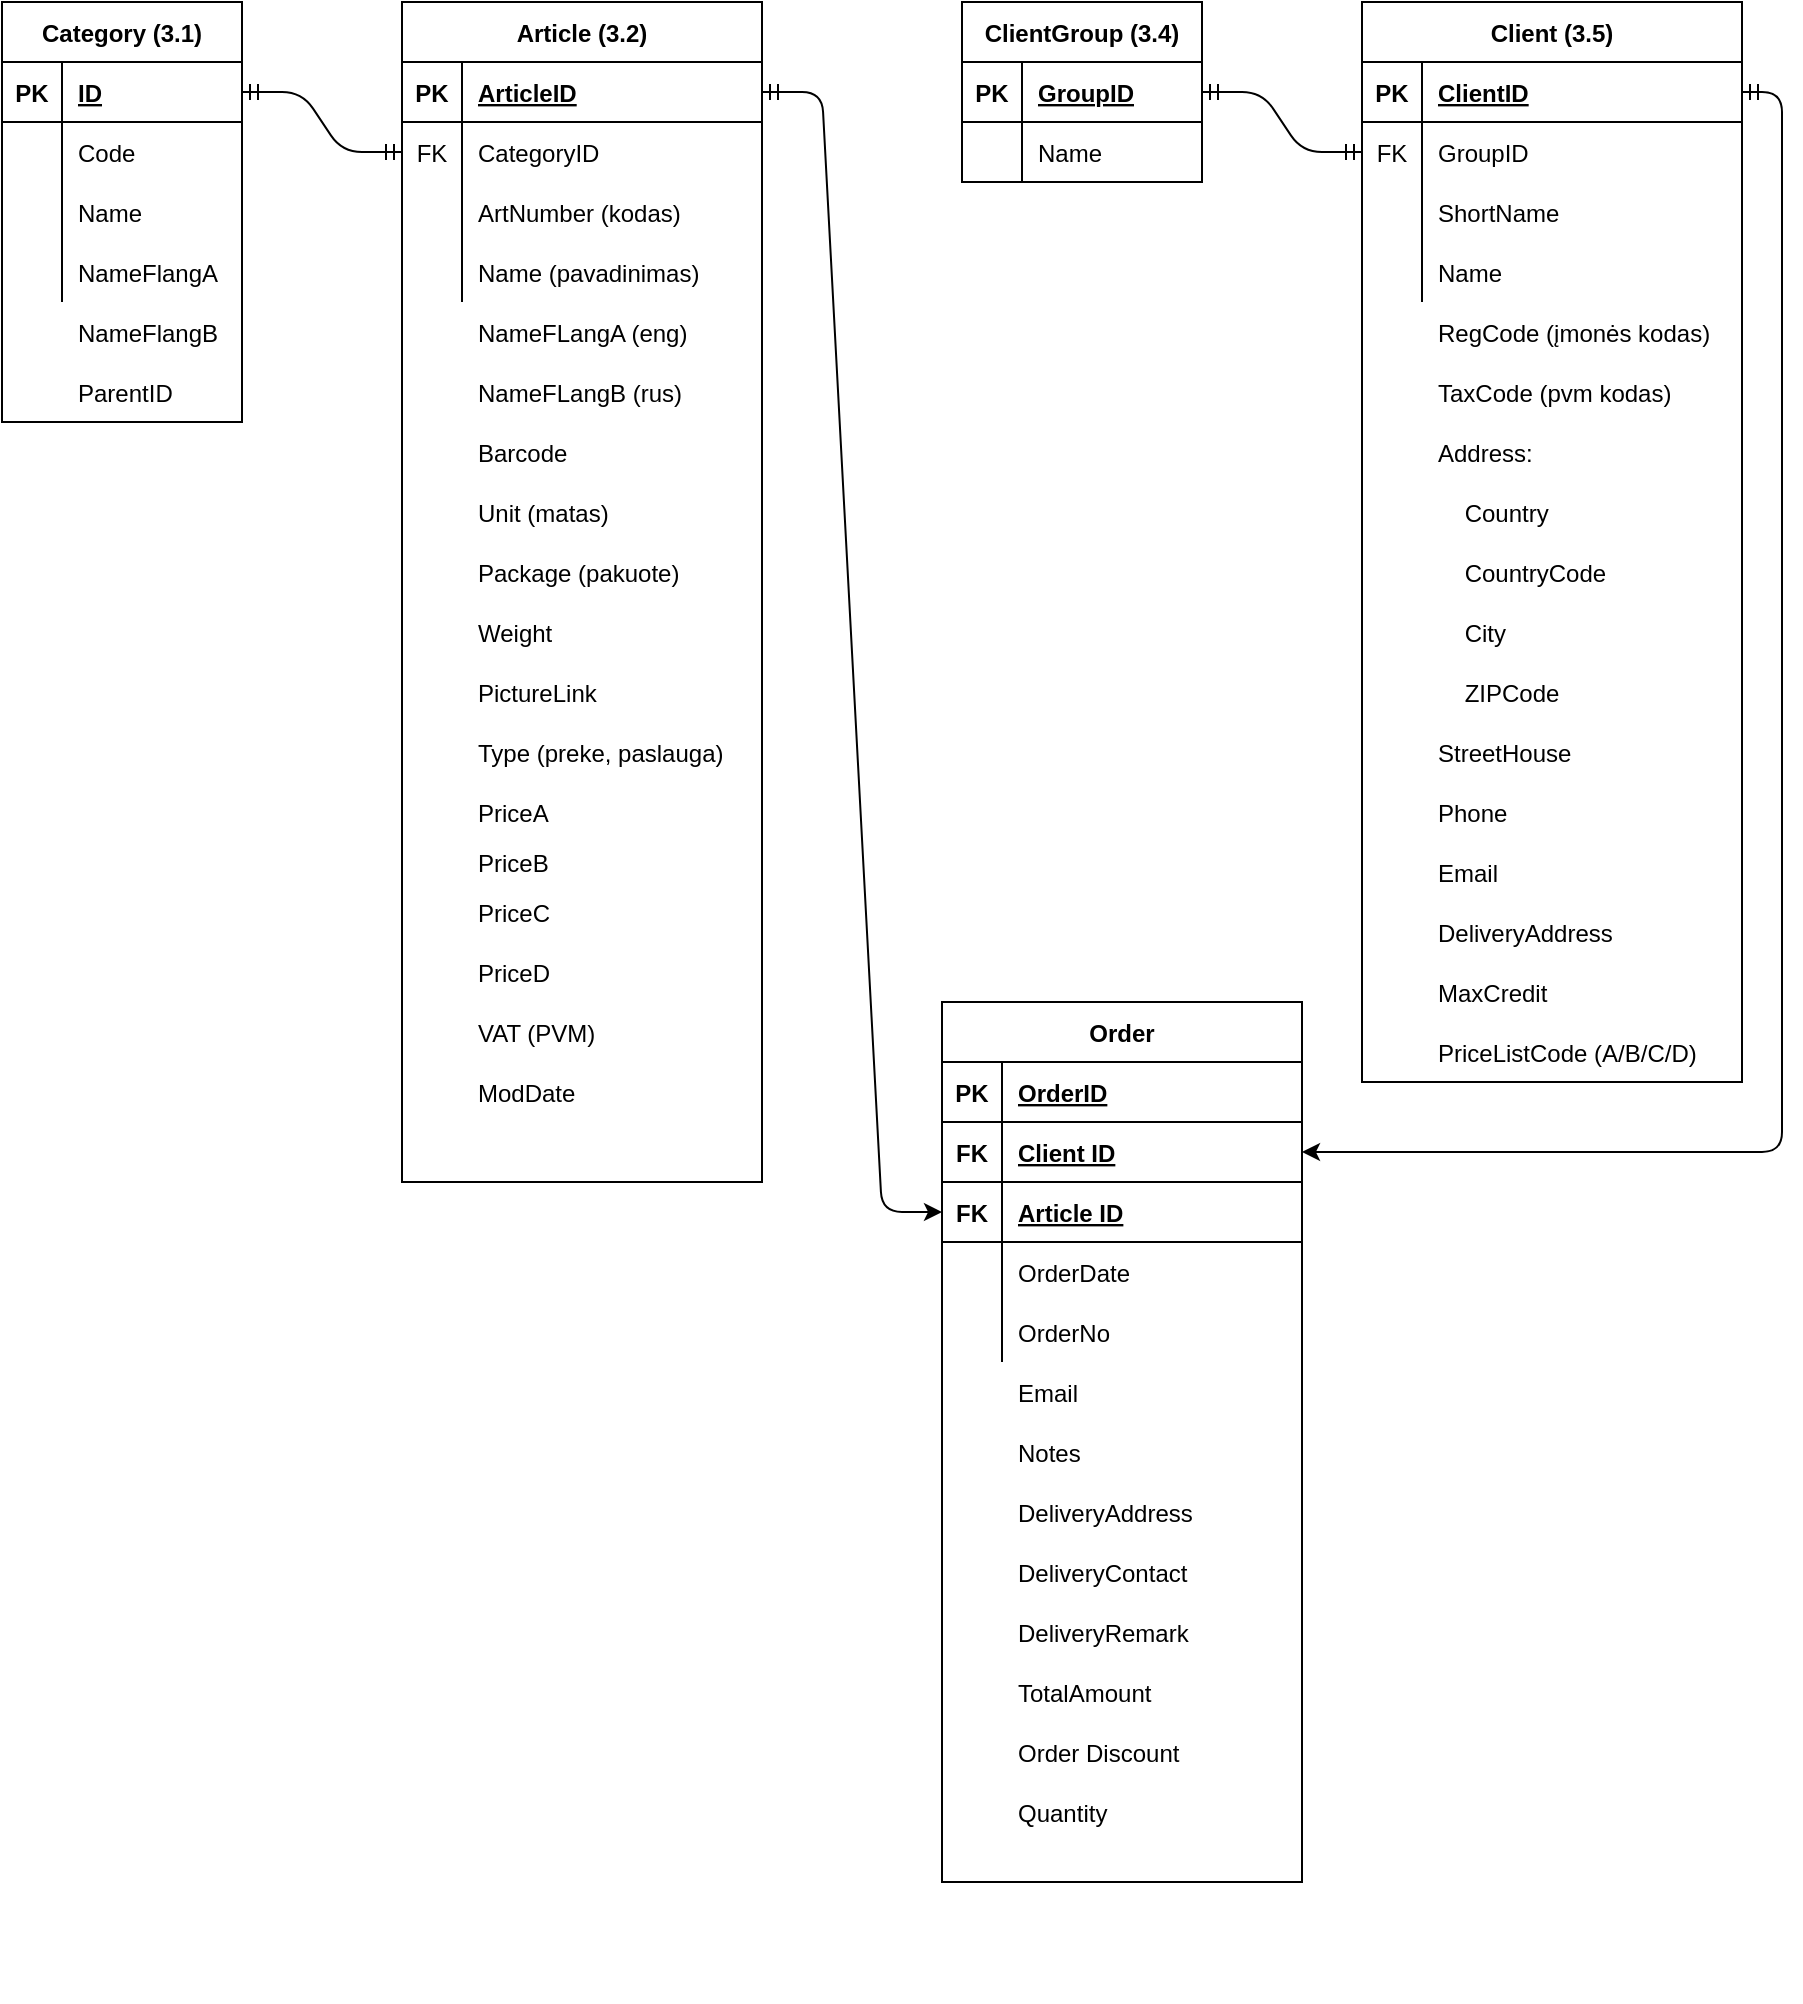 <mxfile version="13.11.0" type="github"><diagram id="Sob70W7KQx55epvfSA4f" name="Page-1"><mxGraphModel dx="2355" dy="1458" grid="1" gridSize="10" guides="1" tooltips="1" connect="1" arrows="1" fold="1" page="1" pageScale="1" pageWidth="1169" pageHeight="1654" math="0" shadow="0"><root><mxCell id="0"/><mxCell id="1" parent="0"/><mxCell id="af1lZ-FyWqJlkD7z8286-17" value="" style="shape=partialRectangle;connectable=0;fillColor=none;top=0;left=0;bottom=0;right=0;align=left;spacingLeft=6;overflow=hidden;" parent="1" vertex="1"><mxGeometry x="220" y="240" width="150" height="30" as="geometry"/></mxCell><mxCell id="af1lZ-FyWqJlkD7z8286-51" value="" style="group" parent="1" vertex="1" connectable="0"><mxGeometry x="240" y="40" width="180" height="590" as="geometry"/></mxCell><mxCell id="af1lZ-FyWqJlkD7z8286-2" value="Article (3.2)" style="shape=table;startSize=30;container=1;collapsible=1;childLayout=tableLayout;fixedRows=1;rowLines=0;fontStyle=1;align=center;resizeLast=1;" parent="af1lZ-FyWqJlkD7z8286-51" vertex="1"><mxGeometry width="180" height="590" as="geometry"/></mxCell><mxCell id="af1lZ-FyWqJlkD7z8286-3" value="" style="shape=partialRectangle;collapsible=0;dropTarget=0;pointerEvents=0;fillColor=none;top=0;left=0;bottom=1;right=0;points=[[0,0.5],[1,0.5]];portConstraint=eastwest;" parent="af1lZ-FyWqJlkD7z8286-2" vertex="1"><mxGeometry y="30" width="180" height="30" as="geometry"/></mxCell><mxCell id="af1lZ-FyWqJlkD7z8286-4" value="PK" style="shape=partialRectangle;connectable=0;fillColor=none;top=0;left=0;bottom=0;right=0;fontStyle=1;overflow=hidden;" parent="af1lZ-FyWqJlkD7z8286-3" vertex="1"><mxGeometry width="30" height="30" as="geometry"/></mxCell><mxCell id="af1lZ-FyWqJlkD7z8286-5" value="ArticleID" style="shape=partialRectangle;connectable=0;fillColor=none;top=0;left=0;bottom=0;right=0;align=left;spacingLeft=6;fontStyle=5;overflow=hidden;" parent="af1lZ-FyWqJlkD7z8286-3" vertex="1"><mxGeometry x="30" width="150" height="30" as="geometry"/></mxCell><mxCell id="af1lZ-FyWqJlkD7z8286-6" value="" style="shape=partialRectangle;collapsible=0;dropTarget=0;pointerEvents=0;fillColor=none;top=0;left=0;bottom=0;right=0;points=[[0,0.5],[1,0.5]];portConstraint=eastwest;" parent="af1lZ-FyWqJlkD7z8286-2" vertex="1"><mxGeometry y="60" width="180" height="30" as="geometry"/></mxCell><mxCell id="af1lZ-FyWqJlkD7z8286-7" value="FK" style="shape=partialRectangle;connectable=0;fillColor=none;top=0;left=0;bottom=0;right=0;editable=1;overflow=hidden;" parent="af1lZ-FyWqJlkD7z8286-6" vertex="1"><mxGeometry width="30" height="30" as="geometry"/></mxCell><mxCell id="af1lZ-FyWqJlkD7z8286-8" value="CategoryID" style="shape=partialRectangle;connectable=0;fillColor=none;top=0;left=0;bottom=0;right=0;align=left;spacingLeft=6;overflow=hidden;" parent="af1lZ-FyWqJlkD7z8286-6" vertex="1"><mxGeometry x="30" width="150" height="30" as="geometry"/></mxCell><mxCell id="af1lZ-FyWqJlkD7z8286-9" value="" style="shape=partialRectangle;collapsible=0;dropTarget=0;pointerEvents=0;fillColor=none;top=0;left=0;bottom=0;right=0;points=[[0,0.5],[1,0.5]];portConstraint=eastwest;" parent="af1lZ-FyWqJlkD7z8286-2" vertex="1"><mxGeometry y="90" width="180" height="30" as="geometry"/></mxCell><mxCell id="af1lZ-FyWqJlkD7z8286-10" value="" style="shape=partialRectangle;connectable=0;fillColor=none;top=0;left=0;bottom=0;right=0;editable=1;overflow=hidden;" parent="af1lZ-FyWqJlkD7z8286-9" vertex="1"><mxGeometry width="30" height="30" as="geometry"/></mxCell><mxCell id="af1lZ-FyWqJlkD7z8286-11" value="ArtNumber (kodas)" style="shape=partialRectangle;connectable=0;fillColor=none;top=0;left=0;bottom=0;right=0;align=left;spacingLeft=6;overflow=hidden;" parent="af1lZ-FyWqJlkD7z8286-9" vertex="1"><mxGeometry x="30" width="150" height="30" as="geometry"/></mxCell><mxCell id="af1lZ-FyWqJlkD7z8286-12" value="" style="shape=partialRectangle;collapsible=0;dropTarget=0;pointerEvents=0;fillColor=none;top=0;left=0;bottom=0;right=0;points=[[0,0.5],[1,0.5]];portConstraint=eastwest;" parent="af1lZ-FyWqJlkD7z8286-2" vertex="1"><mxGeometry y="120" width="180" height="30" as="geometry"/></mxCell><mxCell id="af1lZ-FyWqJlkD7z8286-13" value="" style="shape=partialRectangle;connectable=0;fillColor=none;top=0;left=0;bottom=0;right=0;editable=1;overflow=hidden;" parent="af1lZ-FyWqJlkD7z8286-12" vertex="1"><mxGeometry width="30" height="30" as="geometry"/></mxCell><mxCell id="af1lZ-FyWqJlkD7z8286-14" value="Name (pavadinimas)" style="shape=partialRectangle;connectable=0;fillColor=none;top=0;left=0;bottom=0;right=0;align=left;spacingLeft=6;overflow=hidden;" parent="af1lZ-FyWqJlkD7z8286-12" vertex="1"><mxGeometry x="30" width="150" height="30" as="geometry"/></mxCell><mxCell id="af1lZ-FyWqJlkD7z8286-15" value="" style="shape=partialRectangle;collapsible=0;dropTarget=0;pointerEvents=0;fillColor=none;top=0;left=0;bottom=0;right=0;points=[[0,0.5],[1,0.5]];portConstraint=eastwest;" parent="af1lZ-FyWqJlkD7z8286-51" vertex="1"><mxGeometry y="120" width="180" height="30" as="geometry"/></mxCell><mxCell id="af1lZ-FyWqJlkD7z8286-16" value="" style="shape=partialRectangle;connectable=0;fillColor=none;top=0;left=0;bottom=0;right=0;editable=1;overflow=hidden;" parent="af1lZ-FyWqJlkD7z8286-15" vertex="1"><mxGeometry width="30" height="30" as="geometry"/></mxCell><mxCell id="af1lZ-FyWqJlkD7z8286-18" value="" style="shape=partialRectangle;collapsible=0;dropTarget=0;pointerEvents=0;fillColor=none;top=0;left=0;bottom=0;right=0;points=[[0,0.5],[1,0.5]];portConstraint=eastwest;" parent="af1lZ-FyWqJlkD7z8286-51" vertex="1"><mxGeometry y="150" width="180" height="30" as="geometry"/></mxCell><mxCell id="af1lZ-FyWqJlkD7z8286-19" value="" style="shape=partialRectangle;connectable=0;fillColor=none;top=0;left=0;bottom=0;right=0;editable=1;overflow=hidden;" parent="af1lZ-FyWqJlkD7z8286-18" vertex="1"><mxGeometry width="30" height="30" as="geometry"/></mxCell><mxCell id="af1lZ-FyWqJlkD7z8286-20" value="NameFLangA (eng)" style="shape=partialRectangle;connectable=0;fillColor=none;top=0;left=0;bottom=0;right=0;align=left;spacingLeft=6;overflow=hidden;" parent="af1lZ-FyWqJlkD7z8286-18" vertex="1"><mxGeometry x="30" width="150" height="30" as="geometry"/></mxCell><mxCell id="af1lZ-FyWqJlkD7z8286-21" value="" style="shape=partialRectangle;collapsible=0;dropTarget=0;pointerEvents=0;fillColor=none;top=0;left=0;bottom=0;right=0;points=[[0,0.5],[1,0.5]];portConstraint=eastwest;" parent="af1lZ-FyWqJlkD7z8286-51" vertex="1"><mxGeometry y="180" width="180" height="30" as="geometry"/></mxCell><mxCell id="af1lZ-FyWqJlkD7z8286-22" value="" style="shape=partialRectangle;connectable=0;fillColor=none;top=0;left=0;bottom=0;right=0;editable=1;overflow=hidden;" parent="af1lZ-FyWqJlkD7z8286-21" vertex="1"><mxGeometry width="30" height="30" as="geometry"/></mxCell><mxCell id="af1lZ-FyWqJlkD7z8286-23" value="NameFLangB (rus)" style="shape=partialRectangle;connectable=0;fillColor=none;top=0;left=0;bottom=0;right=0;align=left;spacingLeft=6;overflow=hidden;" parent="af1lZ-FyWqJlkD7z8286-21" vertex="1"><mxGeometry x="30" width="150" height="30" as="geometry"/></mxCell><mxCell id="af1lZ-FyWqJlkD7z8286-24" value="" style="shape=partialRectangle;collapsible=0;dropTarget=0;pointerEvents=0;fillColor=none;top=0;left=0;bottom=0;right=0;points=[[0,0.5],[1,0.5]];portConstraint=eastwest;" parent="af1lZ-FyWqJlkD7z8286-51" vertex="1"><mxGeometry y="210" width="180" height="30" as="geometry"/></mxCell><mxCell id="af1lZ-FyWqJlkD7z8286-25" value="" style="shape=partialRectangle;connectable=0;fillColor=none;top=0;left=0;bottom=0;right=0;editable=1;overflow=hidden;" parent="af1lZ-FyWqJlkD7z8286-24" vertex="1"><mxGeometry width="30" height="30" as="geometry"/></mxCell><mxCell id="af1lZ-FyWqJlkD7z8286-26" value="Barcode" style="shape=partialRectangle;connectable=0;fillColor=none;top=0;left=0;bottom=0;right=0;align=left;spacingLeft=6;overflow=hidden;" parent="af1lZ-FyWqJlkD7z8286-24" vertex="1"><mxGeometry x="30" width="150" height="30" as="geometry"/></mxCell><mxCell id="af1lZ-FyWqJlkD7z8286-27" value="" style="shape=partialRectangle;collapsible=0;dropTarget=0;pointerEvents=0;fillColor=none;top=0;left=0;bottom=0;right=0;points=[[0,0.5],[1,0.5]];portConstraint=eastwest;" parent="af1lZ-FyWqJlkD7z8286-51" vertex="1"><mxGeometry y="240" width="180" height="30" as="geometry"/></mxCell><mxCell id="af1lZ-FyWqJlkD7z8286-28" value="" style="shape=partialRectangle;connectable=0;fillColor=none;top=0;left=0;bottom=0;right=0;editable=1;overflow=hidden;" parent="af1lZ-FyWqJlkD7z8286-27" vertex="1"><mxGeometry width="30" height="30" as="geometry"/></mxCell><mxCell id="af1lZ-FyWqJlkD7z8286-29" value="Unit (matas)" style="shape=partialRectangle;connectable=0;fillColor=none;top=0;left=0;bottom=0;right=0;align=left;spacingLeft=6;overflow=hidden;" parent="af1lZ-FyWqJlkD7z8286-27" vertex="1"><mxGeometry x="30" width="150" height="30" as="geometry"/></mxCell><mxCell id="af1lZ-FyWqJlkD7z8286-30" value="" style="shape=partialRectangle;collapsible=0;dropTarget=0;pointerEvents=0;fillColor=none;top=0;left=0;bottom=0;right=0;points=[[0,0.5],[1,0.5]];portConstraint=eastwest;" parent="af1lZ-FyWqJlkD7z8286-51" vertex="1"><mxGeometry y="270" width="180" height="30" as="geometry"/></mxCell><mxCell id="af1lZ-FyWqJlkD7z8286-31" value="" style="shape=partialRectangle;connectable=0;fillColor=none;top=0;left=0;bottom=0;right=0;editable=1;overflow=hidden;" parent="af1lZ-FyWqJlkD7z8286-30" vertex="1"><mxGeometry width="30" height="30" as="geometry"/></mxCell><mxCell id="af1lZ-FyWqJlkD7z8286-32" value="Package (pakuote)" style="shape=partialRectangle;connectable=0;fillColor=none;top=0;left=0;bottom=0;right=0;align=left;spacingLeft=6;overflow=hidden;" parent="af1lZ-FyWqJlkD7z8286-30" vertex="1"><mxGeometry x="30" width="150" height="30" as="geometry"/></mxCell><mxCell id="af1lZ-FyWqJlkD7z8286-33" value="" style="shape=partialRectangle;collapsible=0;dropTarget=0;pointerEvents=0;fillColor=none;top=0;left=0;bottom=0;right=0;points=[[0,0.5],[1,0.5]];portConstraint=eastwest;" parent="af1lZ-FyWqJlkD7z8286-51" vertex="1"><mxGeometry y="300" width="180" height="30" as="geometry"/></mxCell><mxCell id="af1lZ-FyWqJlkD7z8286-34" value="" style="shape=partialRectangle;connectable=0;fillColor=none;top=0;left=0;bottom=0;right=0;editable=1;overflow=hidden;" parent="af1lZ-FyWqJlkD7z8286-33" vertex="1"><mxGeometry width="30" height="30" as="geometry"/></mxCell><mxCell id="af1lZ-FyWqJlkD7z8286-35" value="Weight" style="shape=partialRectangle;connectable=0;fillColor=none;top=0;left=0;bottom=0;right=0;align=left;spacingLeft=6;overflow=hidden;" parent="af1lZ-FyWqJlkD7z8286-33" vertex="1"><mxGeometry x="30" width="150" height="30" as="geometry"/></mxCell><mxCell id="af1lZ-FyWqJlkD7z8286-39" value="" style="shape=partialRectangle;collapsible=0;dropTarget=0;pointerEvents=0;fillColor=none;top=0;left=0;bottom=0;right=0;points=[[0,0.5],[1,0.5]];portConstraint=eastwest;" parent="af1lZ-FyWqJlkD7z8286-51" vertex="1"><mxGeometry y="330" width="180" height="30" as="geometry"/></mxCell><mxCell id="af1lZ-FyWqJlkD7z8286-40" value="" style="shape=partialRectangle;connectable=0;fillColor=none;top=0;left=0;bottom=0;right=0;editable=1;overflow=hidden;" parent="af1lZ-FyWqJlkD7z8286-39" vertex="1"><mxGeometry width="30" height="30" as="geometry"/></mxCell><mxCell id="af1lZ-FyWqJlkD7z8286-41" value="PictureLink" style="shape=partialRectangle;connectable=0;fillColor=none;top=0;left=0;bottom=0;right=0;align=left;spacingLeft=6;overflow=hidden;" parent="af1lZ-FyWqJlkD7z8286-39" vertex="1"><mxGeometry x="30" width="150" height="30" as="geometry"/></mxCell><mxCell id="af1lZ-FyWqJlkD7z8286-42" value="" style="shape=partialRectangle;collapsible=0;dropTarget=0;pointerEvents=0;fillColor=none;top=0;left=0;bottom=0;right=0;points=[[0,0.5],[1,0.5]];portConstraint=eastwest;" parent="af1lZ-FyWqJlkD7z8286-51" vertex="1"><mxGeometry y="360" width="180" height="30" as="geometry"/></mxCell><mxCell id="af1lZ-FyWqJlkD7z8286-43" value="" style="shape=partialRectangle;connectable=0;fillColor=none;top=0;left=0;bottom=0;right=0;editable=1;overflow=hidden;" parent="af1lZ-FyWqJlkD7z8286-42" vertex="1"><mxGeometry width="30" height="30" as="geometry"/></mxCell><mxCell id="af1lZ-FyWqJlkD7z8286-44" value="Type (preke, paslauga)" style="shape=partialRectangle;connectable=0;fillColor=none;top=0;left=0;bottom=0;right=0;align=left;spacingLeft=6;overflow=hidden;" parent="af1lZ-FyWqJlkD7z8286-42" vertex="1"><mxGeometry x="30" width="150" height="30" as="geometry"/></mxCell><mxCell id="af1lZ-FyWqJlkD7z8286-45" value="" style="shape=partialRectangle;collapsible=0;dropTarget=0;pointerEvents=0;fillColor=none;top=0;left=0;bottom=0;right=0;points=[[0,0.5],[1,0.5]];portConstraint=eastwest;" parent="af1lZ-FyWqJlkD7z8286-51" vertex="1"><mxGeometry y="390" width="180" height="30" as="geometry"/></mxCell><mxCell id="af1lZ-FyWqJlkD7z8286-46" value="" style="shape=partialRectangle;connectable=0;fillColor=none;top=0;left=0;bottom=0;right=0;editable=1;overflow=hidden;" parent="af1lZ-FyWqJlkD7z8286-45" vertex="1"><mxGeometry width="30" height="30" as="geometry"/></mxCell><mxCell id="af1lZ-FyWqJlkD7z8286-47" value="PriceA" style="shape=partialRectangle;connectable=0;fillColor=none;top=0;left=0;bottom=0;right=0;align=left;spacingLeft=6;overflow=hidden;" parent="af1lZ-FyWqJlkD7z8286-45" vertex="1"><mxGeometry x="30" width="150" height="30" as="geometry"/></mxCell><mxCell id="af1lZ-FyWqJlkD7z8286-48" value="" style="shape=partialRectangle;collapsible=0;dropTarget=0;pointerEvents=0;fillColor=none;top=0;left=0;bottom=0;right=0;points=[[0,0.5],[1,0.5]];portConstraint=eastwest;" parent="af1lZ-FyWqJlkD7z8286-51" vertex="1"><mxGeometry y="415" width="180" height="30" as="geometry"/></mxCell><mxCell id="af1lZ-FyWqJlkD7z8286-49" value="" style="shape=partialRectangle;connectable=0;fillColor=none;top=0;left=0;bottom=0;right=0;editable=1;overflow=hidden;" parent="af1lZ-FyWqJlkD7z8286-48" vertex="1"><mxGeometry width="30" height="30" as="geometry"/></mxCell><mxCell id="af1lZ-FyWqJlkD7z8286-50" value="PriceB" style="shape=partialRectangle;connectable=0;fillColor=none;top=0;left=0;bottom=0;right=0;align=left;spacingLeft=6;overflow=hidden;" parent="af1lZ-FyWqJlkD7z8286-48" vertex="1"><mxGeometry x="30" width="150" height="30" as="geometry"/></mxCell><mxCell id="af1lZ-FyWqJlkD7z8286-52" value="" style="shape=partialRectangle;collapsible=0;dropTarget=0;pointerEvents=0;fillColor=none;top=0;left=0;bottom=0;right=0;points=[[0,0.5],[1,0.5]];portConstraint=eastwest;" parent="af1lZ-FyWqJlkD7z8286-51" vertex="1"><mxGeometry y="440" width="180" height="30" as="geometry"/></mxCell><mxCell id="af1lZ-FyWqJlkD7z8286-53" value="" style="shape=partialRectangle;connectable=0;fillColor=none;top=0;left=0;bottom=0;right=0;editable=1;overflow=hidden;" parent="af1lZ-FyWqJlkD7z8286-52" vertex="1"><mxGeometry width="30" height="30" as="geometry"/></mxCell><mxCell id="af1lZ-FyWqJlkD7z8286-54" value="PriceC" style="shape=partialRectangle;connectable=0;fillColor=none;top=0;left=0;bottom=0;right=0;align=left;spacingLeft=6;overflow=hidden;" parent="af1lZ-FyWqJlkD7z8286-52" vertex="1"><mxGeometry x="30" width="150" height="30" as="geometry"/></mxCell><mxCell id="af1lZ-FyWqJlkD7z8286-55" value="" style="shape=partialRectangle;collapsible=0;dropTarget=0;pointerEvents=0;fillColor=none;top=0;left=0;bottom=0;right=0;points=[[0,0.5],[1,0.5]];portConstraint=eastwest;" parent="af1lZ-FyWqJlkD7z8286-51" vertex="1"><mxGeometry y="470" width="180" height="30" as="geometry"/></mxCell><mxCell id="af1lZ-FyWqJlkD7z8286-56" value="" style="shape=partialRectangle;connectable=0;fillColor=none;top=0;left=0;bottom=0;right=0;editable=1;overflow=hidden;" parent="af1lZ-FyWqJlkD7z8286-55" vertex="1"><mxGeometry width="30" height="30" as="geometry"/></mxCell><mxCell id="af1lZ-FyWqJlkD7z8286-57" value="PriceD" style="shape=partialRectangle;connectable=0;fillColor=none;top=0;left=0;bottom=0;right=0;align=left;spacingLeft=6;overflow=hidden;" parent="af1lZ-FyWqJlkD7z8286-55" vertex="1"><mxGeometry x="30" width="150" height="30" as="geometry"/></mxCell><mxCell id="af1lZ-FyWqJlkD7z8286-58" value="" style="shape=partialRectangle;collapsible=0;dropTarget=0;pointerEvents=0;fillColor=none;top=0;left=0;bottom=0;right=0;points=[[0,0.5],[1,0.5]];portConstraint=eastwest;" parent="af1lZ-FyWqJlkD7z8286-51" vertex="1"><mxGeometry y="500" width="180" height="30" as="geometry"/></mxCell><mxCell id="af1lZ-FyWqJlkD7z8286-59" value="" style="shape=partialRectangle;connectable=0;fillColor=none;top=0;left=0;bottom=0;right=0;editable=1;overflow=hidden;" parent="af1lZ-FyWqJlkD7z8286-58" vertex="1"><mxGeometry width="30" height="30" as="geometry"/></mxCell><mxCell id="af1lZ-FyWqJlkD7z8286-60" value="VAT (PVM)" style="shape=partialRectangle;connectable=0;fillColor=none;top=0;left=0;bottom=0;right=0;align=left;spacingLeft=6;overflow=hidden;" parent="af1lZ-FyWqJlkD7z8286-58" vertex="1"><mxGeometry x="30" width="150" height="30" as="geometry"/></mxCell><mxCell id="af1lZ-FyWqJlkD7z8286-61" value="ModDate" style="shape=partialRectangle;connectable=0;fillColor=none;top=0;left=0;bottom=0;right=0;align=left;spacingLeft=6;overflow=hidden;" parent="af1lZ-FyWqJlkD7z8286-51" vertex="1"><mxGeometry x="30" y="530" width="150" height="30" as="geometry"/></mxCell><mxCell id="af1lZ-FyWqJlkD7z8286-78" value="" style="group" parent="1" vertex="1" connectable="0"><mxGeometry x="40" y="40" width="120" height="210" as="geometry"/></mxCell><mxCell id="af1lZ-FyWqJlkD7z8286-63" value="Category (3.1)" style="shape=table;startSize=30;container=1;collapsible=1;childLayout=tableLayout;fixedRows=1;rowLines=0;fontStyle=1;align=center;resizeLast=1;" parent="af1lZ-FyWqJlkD7z8286-78" vertex="1"><mxGeometry width="120" height="210" as="geometry"/></mxCell><mxCell id="af1lZ-FyWqJlkD7z8286-64" value="" style="shape=partialRectangle;collapsible=0;dropTarget=0;pointerEvents=0;fillColor=none;top=0;left=0;bottom=1;right=0;points=[[0,0.5],[1,0.5]];portConstraint=eastwest;" parent="af1lZ-FyWqJlkD7z8286-63" vertex="1"><mxGeometry y="30" width="120" height="30" as="geometry"/></mxCell><mxCell id="af1lZ-FyWqJlkD7z8286-65" value="PK" style="shape=partialRectangle;connectable=0;fillColor=none;top=0;left=0;bottom=0;right=0;fontStyle=1;overflow=hidden;" parent="af1lZ-FyWqJlkD7z8286-64" vertex="1"><mxGeometry width="30" height="30" as="geometry"/></mxCell><mxCell id="af1lZ-FyWqJlkD7z8286-66" value="ID" style="shape=partialRectangle;connectable=0;fillColor=none;top=0;left=0;bottom=0;right=0;align=left;spacingLeft=6;fontStyle=5;overflow=hidden;" parent="af1lZ-FyWqJlkD7z8286-64" vertex="1"><mxGeometry x="30" width="90" height="30" as="geometry"/></mxCell><mxCell id="af1lZ-FyWqJlkD7z8286-67" value="" style="shape=partialRectangle;collapsible=0;dropTarget=0;pointerEvents=0;fillColor=none;top=0;left=0;bottom=0;right=0;points=[[0,0.5],[1,0.5]];portConstraint=eastwest;" parent="af1lZ-FyWqJlkD7z8286-63" vertex="1"><mxGeometry y="60" width="120" height="30" as="geometry"/></mxCell><mxCell id="af1lZ-FyWqJlkD7z8286-68" value="" style="shape=partialRectangle;connectable=0;fillColor=none;top=0;left=0;bottom=0;right=0;editable=1;overflow=hidden;" parent="af1lZ-FyWqJlkD7z8286-67" vertex="1"><mxGeometry width="30" height="30" as="geometry"/></mxCell><mxCell id="af1lZ-FyWqJlkD7z8286-69" value="Code" style="shape=partialRectangle;connectable=0;fillColor=none;top=0;left=0;bottom=0;right=0;align=left;spacingLeft=6;overflow=hidden;" parent="af1lZ-FyWqJlkD7z8286-67" vertex="1"><mxGeometry x="30" width="90" height="30" as="geometry"/></mxCell><mxCell id="af1lZ-FyWqJlkD7z8286-70" value="" style="shape=partialRectangle;collapsible=0;dropTarget=0;pointerEvents=0;fillColor=none;top=0;left=0;bottom=0;right=0;points=[[0,0.5],[1,0.5]];portConstraint=eastwest;" parent="af1lZ-FyWqJlkD7z8286-63" vertex="1"><mxGeometry y="90" width="120" height="30" as="geometry"/></mxCell><mxCell id="af1lZ-FyWqJlkD7z8286-71" value="" style="shape=partialRectangle;connectable=0;fillColor=none;top=0;left=0;bottom=0;right=0;editable=1;overflow=hidden;" parent="af1lZ-FyWqJlkD7z8286-70" vertex="1"><mxGeometry width="30" height="30" as="geometry"/></mxCell><mxCell id="af1lZ-FyWqJlkD7z8286-72" value="Name" style="shape=partialRectangle;connectable=0;fillColor=none;top=0;left=0;bottom=0;right=0;align=left;spacingLeft=6;overflow=hidden;" parent="af1lZ-FyWqJlkD7z8286-70" vertex="1"><mxGeometry x="30" width="90" height="30" as="geometry"/></mxCell><mxCell id="af1lZ-FyWqJlkD7z8286-73" value="" style="shape=partialRectangle;collapsible=0;dropTarget=0;pointerEvents=0;fillColor=none;top=0;left=0;bottom=0;right=0;points=[[0,0.5],[1,0.5]];portConstraint=eastwest;" parent="af1lZ-FyWqJlkD7z8286-63" vertex="1"><mxGeometry y="120" width="120" height="30" as="geometry"/></mxCell><mxCell id="af1lZ-FyWqJlkD7z8286-74" value="" style="shape=partialRectangle;connectable=0;fillColor=none;top=0;left=0;bottom=0;right=0;editable=1;overflow=hidden;" parent="af1lZ-FyWqJlkD7z8286-73" vertex="1"><mxGeometry width="30" height="30" as="geometry"/></mxCell><mxCell id="af1lZ-FyWqJlkD7z8286-75" value="NameFlangA" style="shape=partialRectangle;connectable=0;fillColor=none;top=0;left=0;bottom=0;right=0;align=left;spacingLeft=6;overflow=hidden;" parent="af1lZ-FyWqJlkD7z8286-73" vertex="1"><mxGeometry x="30" width="90" height="30" as="geometry"/></mxCell><mxCell id="af1lZ-FyWqJlkD7z8286-76" value="NameFlangB" style="shape=partialRectangle;connectable=0;fillColor=none;top=0;left=0;bottom=0;right=0;align=left;spacingLeft=6;overflow=hidden;" parent="af1lZ-FyWqJlkD7z8286-78" vertex="1"><mxGeometry x="30" y="150" width="100" height="30" as="geometry"/></mxCell><mxCell id="af1lZ-FyWqJlkD7z8286-77" value="ParentID" style="shape=partialRectangle;connectable=0;fillColor=none;top=0;left=0;bottom=0;right=0;align=left;spacingLeft=6;overflow=hidden;" parent="af1lZ-FyWqJlkD7z8286-78" vertex="1"><mxGeometry x="30" y="180" width="100" height="30" as="geometry"/></mxCell><mxCell id="P_urnt_263wwcZt1g3lV-1" value="ClientGroup (3.4)" style="shape=table;startSize=30;container=1;collapsible=1;childLayout=tableLayout;fixedRows=1;rowLines=0;fontStyle=1;align=center;resizeLast=1;" parent="1" vertex="1"><mxGeometry x="520" y="40" width="120" height="90" as="geometry"/></mxCell><mxCell id="P_urnt_263wwcZt1g3lV-2" value="" style="shape=partialRectangle;collapsible=0;dropTarget=0;pointerEvents=0;fillColor=none;top=0;left=0;bottom=1;right=0;points=[[0,0.5],[1,0.5]];portConstraint=eastwest;" parent="P_urnt_263wwcZt1g3lV-1" vertex="1"><mxGeometry y="30" width="120" height="30" as="geometry"/></mxCell><mxCell id="P_urnt_263wwcZt1g3lV-3" value="PK" style="shape=partialRectangle;connectable=0;fillColor=none;top=0;left=0;bottom=0;right=0;fontStyle=1;overflow=hidden;" parent="P_urnt_263wwcZt1g3lV-2" vertex="1"><mxGeometry width="30" height="30" as="geometry"/></mxCell><mxCell id="P_urnt_263wwcZt1g3lV-4" value="GroupID" style="shape=partialRectangle;connectable=0;fillColor=none;top=0;left=0;bottom=0;right=0;align=left;spacingLeft=6;fontStyle=5;overflow=hidden;" parent="P_urnt_263wwcZt1g3lV-2" vertex="1"><mxGeometry x="30" width="90" height="30" as="geometry"/></mxCell><mxCell id="P_urnt_263wwcZt1g3lV-5" value="" style="shape=partialRectangle;collapsible=0;dropTarget=0;pointerEvents=0;fillColor=none;top=0;left=0;bottom=0;right=0;points=[[0,0.5],[1,0.5]];portConstraint=eastwest;" parent="P_urnt_263wwcZt1g3lV-1" vertex="1"><mxGeometry y="60" width="120" height="30" as="geometry"/></mxCell><mxCell id="P_urnt_263wwcZt1g3lV-6" value="" style="shape=partialRectangle;connectable=0;fillColor=none;top=0;left=0;bottom=0;right=0;editable=1;overflow=hidden;" parent="P_urnt_263wwcZt1g3lV-5" vertex="1"><mxGeometry width="30" height="30" as="geometry"/></mxCell><mxCell id="P_urnt_263wwcZt1g3lV-7" value="Name" style="shape=partialRectangle;connectable=0;fillColor=none;top=0;left=0;bottom=0;right=0;align=left;spacingLeft=6;overflow=hidden;" parent="P_urnt_263wwcZt1g3lV-5" vertex="1"><mxGeometry x="30" width="90" height="30" as="geometry"/></mxCell><mxCell id="P_urnt_263wwcZt1g3lV-15" value="" style="edgeStyle=entityRelationEdgeStyle;fontSize=12;html=1;endArrow=ERmandOne;startArrow=ERmandOne;exitX=0;exitY=0.5;exitDx=0;exitDy=0;entryX=1;entryY=0.5;entryDx=0;entryDy=0;" parent="1" source="af1lZ-FyWqJlkD7z8286-6" target="af1lZ-FyWqJlkD7z8286-64" edge="1"><mxGeometry width="100" height="100" relative="1" as="geometry"><mxPoint x="370" y="340" as="sourcePoint"/><mxPoint x="470" y="240" as="targetPoint"/></mxGeometry></mxCell><mxCell id="P_urnt_263wwcZt1g3lV-94" value="" style="edgeStyle=entityRelationEdgeStyle;fontSize=12;html=1;endArrow=ERmandOne;startArrow=ERmandOne;exitX=1;exitY=0.5;exitDx=0;exitDy=0;entryX=0;entryY=0.5;entryDx=0;entryDy=0;" parent="1" source="P_urnt_263wwcZt1g3lV-1" target="P_urnt_263wwcZt1g3lV-79" edge="1"><mxGeometry width="100" height="100" relative="1" as="geometry"><mxPoint x="650" y="320" as="sourcePoint"/><mxPoint x="750" y="220" as="targetPoint"/></mxGeometry></mxCell><mxCell id="ulUfgCtWSyFp1jdzbr14-1" value="" style="group" parent="1" vertex="1" connectable="0"><mxGeometry x="720" y="40" width="190" height="540" as="geometry"/></mxCell><mxCell id="P_urnt_263wwcZt1g3lV-75" value="Client (3.5)" style="shape=table;startSize=30;container=1;collapsible=1;childLayout=tableLayout;fixedRows=1;rowLines=0;fontStyle=1;align=center;resizeLast=1;" parent="ulUfgCtWSyFp1jdzbr14-1" vertex="1"><mxGeometry width="190" height="540" as="geometry"/></mxCell><mxCell id="P_urnt_263wwcZt1g3lV-76" value="" style="shape=partialRectangle;collapsible=0;dropTarget=0;pointerEvents=0;fillColor=none;top=0;left=0;bottom=1;right=0;points=[[0,0.5],[1,0.5]];portConstraint=eastwest;" parent="P_urnt_263wwcZt1g3lV-75" vertex="1"><mxGeometry y="30" width="190" height="30" as="geometry"/></mxCell><mxCell id="P_urnt_263wwcZt1g3lV-77" value="PK" style="shape=partialRectangle;connectable=0;fillColor=none;top=0;left=0;bottom=0;right=0;fontStyle=1;overflow=hidden;" parent="P_urnt_263wwcZt1g3lV-76" vertex="1"><mxGeometry width="30" height="30" as="geometry"/></mxCell><mxCell id="P_urnt_263wwcZt1g3lV-78" value="ClientID" style="shape=partialRectangle;connectable=0;fillColor=none;top=0;left=0;bottom=0;right=0;align=left;spacingLeft=6;fontStyle=5;overflow=hidden;" parent="P_urnt_263wwcZt1g3lV-76" vertex="1"><mxGeometry x="30" width="160" height="30" as="geometry"/></mxCell><mxCell id="P_urnt_263wwcZt1g3lV-79" value="" style="shape=partialRectangle;collapsible=0;dropTarget=0;pointerEvents=0;fillColor=none;top=0;left=0;bottom=0;right=0;points=[[0,0.5],[1,0.5]];portConstraint=eastwest;" parent="P_urnt_263wwcZt1g3lV-75" vertex="1"><mxGeometry y="60" width="190" height="30" as="geometry"/></mxCell><mxCell id="P_urnt_263wwcZt1g3lV-80" value="FK" style="shape=partialRectangle;connectable=0;fillColor=none;top=0;left=0;bottom=0;right=0;editable=1;overflow=hidden;" parent="P_urnt_263wwcZt1g3lV-79" vertex="1"><mxGeometry width="30" height="30" as="geometry"/></mxCell><mxCell id="P_urnt_263wwcZt1g3lV-81" value="GroupID" style="shape=partialRectangle;connectable=0;fillColor=none;top=0;left=0;bottom=0;right=0;align=left;spacingLeft=6;overflow=hidden;" parent="P_urnt_263wwcZt1g3lV-79" vertex="1"><mxGeometry x="30" width="160" height="30" as="geometry"/></mxCell><mxCell id="P_urnt_263wwcZt1g3lV-82" value="" style="shape=partialRectangle;collapsible=0;dropTarget=0;pointerEvents=0;fillColor=none;top=0;left=0;bottom=0;right=0;points=[[0,0.5],[1,0.5]];portConstraint=eastwest;" parent="P_urnt_263wwcZt1g3lV-75" vertex="1"><mxGeometry y="90" width="190" height="30" as="geometry"/></mxCell><mxCell id="P_urnt_263wwcZt1g3lV-83" value="" style="shape=partialRectangle;connectable=0;fillColor=none;top=0;left=0;bottom=0;right=0;editable=1;overflow=hidden;" parent="P_urnt_263wwcZt1g3lV-82" vertex="1"><mxGeometry width="30" height="30" as="geometry"/></mxCell><mxCell id="P_urnt_263wwcZt1g3lV-84" value="ShortName" style="shape=partialRectangle;connectable=0;fillColor=none;top=0;left=0;bottom=0;right=0;align=left;spacingLeft=6;overflow=hidden;" parent="P_urnt_263wwcZt1g3lV-82" vertex="1"><mxGeometry x="30" width="160" height="30" as="geometry"/></mxCell><mxCell id="P_urnt_263wwcZt1g3lV-85" value="" style="shape=partialRectangle;collapsible=0;dropTarget=0;pointerEvents=0;fillColor=none;top=0;left=0;bottom=0;right=0;points=[[0,0.5],[1,0.5]];portConstraint=eastwest;" parent="P_urnt_263wwcZt1g3lV-75" vertex="1"><mxGeometry y="120" width="190" height="30" as="geometry"/></mxCell><mxCell id="P_urnt_263wwcZt1g3lV-86" value="" style="shape=partialRectangle;connectable=0;fillColor=none;top=0;left=0;bottom=0;right=0;editable=1;overflow=hidden;" parent="P_urnt_263wwcZt1g3lV-85" vertex="1"><mxGeometry width="30" height="30" as="geometry"/></mxCell><mxCell id="P_urnt_263wwcZt1g3lV-87" value="Name" style="shape=partialRectangle;connectable=0;fillColor=none;top=0;left=0;bottom=0;right=0;align=left;spacingLeft=6;overflow=hidden;" parent="P_urnt_263wwcZt1g3lV-85" vertex="1"><mxGeometry x="30" width="160" height="30" as="geometry"/></mxCell><mxCell id="P_urnt_263wwcZt1g3lV-88" value="RegCode (įmonės kodas)" style="shape=partialRectangle;connectable=0;fillColor=none;top=0;left=0;bottom=0;right=0;align=left;spacingLeft=6;overflow=hidden;" parent="ulUfgCtWSyFp1jdzbr14-1" vertex="1"><mxGeometry x="30" y="150" width="150" height="30" as="geometry"/></mxCell><mxCell id="P_urnt_263wwcZt1g3lV-89" value="TaxCode (pvm kodas)" style="shape=partialRectangle;connectable=0;fillColor=none;top=0;left=0;bottom=0;right=0;align=left;spacingLeft=6;overflow=hidden;" parent="ulUfgCtWSyFp1jdzbr14-1" vertex="1"><mxGeometry x="30" y="180" width="150" height="30" as="geometry"/></mxCell><mxCell id="P_urnt_263wwcZt1g3lV-90" value="Address:" style="shape=partialRectangle;connectable=0;fillColor=none;top=0;left=0;bottom=0;right=0;align=left;spacingLeft=6;overflow=hidden;" parent="ulUfgCtWSyFp1jdzbr14-1" vertex="1"><mxGeometry x="30" y="210" width="150" height="30" as="geometry"/></mxCell><mxCell id="P_urnt_263wwcZt1g3lV-91" value="    Country" style="shape=partialRectangle;connectable=0;top=0;left=0;bottom=0;right=0;align=left;spacingLeft=6;overflow=hidden;fillColor=none;" parent="ulUfgCtWSyFp1jdzbr14-1" vertex="1"><mxGeometry x="30" y="240" width="150" height="30" as="geometry"/></mxCell><mxCell id="P_urnt_263wwcZt1g3lV-95" value="    CountryCode" style="shape=partialRectangle;connectable=0;top=0;left=0;bottom=0;right=0;align=left;spacingLeft=6;overflow=hidden;fillColor=none;" parent="ulUfgCtWSyFp1jdzbr14-1" vertex="1"><mxGeometry x="30" y="270" width="150" height="30" as="geometry"/></mxCell><mxCell id="P_urnt_263wwcZt1g3lV-96" value="    City" style="shape=partialRectangle;connectable=0;top=0;left=0;bottom=0;right=0;align=left;spacingLeft=6;overflow=hidden;fillColor=none;" parent="ulUfgCtWSyFp1jdzbr14-1" vertex="1"><mxGeometry x="30" y="300" width="150" height="30" as="geometry"/></mxCell><mxCell id="P_urnt_263wwcZt1g3lV-97" value="    ZIPCode" style="shape=partialRectangle;connectable=0;top=0;left=0;bottom=0;right=0;align=left;spacingLeft=6;overflow=hidden;fillColor=none;" parent="ulUfgCtWSyFp1jdzbr14-1" vertex="1"><mxGeometry x="30" y="330" width="150" height="30" as="geometry"/></mxCell><mxCell id="P_urnt_263wwcZt1g3lV-98" value="StreetHouse" style="shape=partialRectangle;connectable=0;top=0;left=0;bottom=0;right=0;align=left;spacingLeft=6;overflow=hidden;fillColor=none;" parent="ulUfgCtWSyFp1jdzbr14-1" vertex="1"><mxGeometry x="30" y="360" width="150" height="30" as="geometry"/></mxCell><mxCell id="P_urnt_263wwcZt1g3lV-99" value="Phone" style="shape=partialRectangle;connectable=0;top=0;left=0;bottom=0;right=0;align=left;spacingLeft=6;overflow=hidden;fillColor=none;" parent="ulUfgCtWSyFp1jdzbr14-1" vertex="1"><mxGeometry x="30" y="390" width="150" height="30" as="geometry"/></mxCell><mxCell id="P_urnt_263wwcZt1g3lV-100" value="Email" style="shape=partialRectangle;connectable=0;top=0;left=0;bottom=0;right=0;align=left;spacingLeft=6;overflow=hidden;fillColor=none;" parent="ulUfgCtWSyFp1jdzbr14-1" vertex="1"><mxGeometry x="30" y="420" width="150" height="30" as="geometry"/></mxCell><mxCell id="P_urnt_263wwcZt1g3lV-101" value="DeliveryAddress" style="shape=partialRectangle;connectable=0;top=0;left=0;bottom=0;right=0;align=left;spacingLeft=6;overflow=hidden;fillColor=none;" parent="ulUfgCtWSyFp1jdzbr14-1" vertex="1"><mxGeometry x="30" y="450" width="150" height="30" as="geometry"/></mxCell><mxCell id="P_urnt_263wwcZt1g3lV-102" value="MaxCredit" style="shape=partialRectangle;connectable=0;top=0;left=0;bottom=0;right=0;align=left;spacingLeft=6;overflow=hidden;fillColor=none;" parent="ulUfgCtWSyFp1jdzbr14-1" vertex="1"><mxGeometry x="30" y="480" width="150" height="30" as="geometry"/></mxCell><mxCell id="P_urnt_263wwcZt1g3lV-103" value="PriceListCode (A/B/C/D)" style="shape=partialRectangle;connectable=0;top=0;left=0;bottom=0;right=0;align=left;spacingLeft=6;overflow=hidden;fillColor=none;" parent="ulUfgCtWSyFp1jdzbr14-1" vertex="1"><mxGeometry x="30" y="510" width="150" height="30" as="geometry"/></mxCell><mxCell id="4ttG8Y6lwi5u2W92VzoY-5" style="edgeStyle=entityRelationEdgeStyle;rounded=1;orthogonalLoop=1;jettySize=auto;html=1;exitX=1;exitY=0.5;exitDx=0;exitDy=0;entryX=0;entryY=0.5;entryDx=0;entryDy=0;startArrow=ERmandOne;startFill=0;" edge="1" parent="1" source="af1lZ-FyWqJlkD7z8286-3" target="4ttG8Y6lwi5u2W92VzoY-16"><mxGeometry relative="1" as="geometry"><mxPoint x="450" y="980" as="targetPoint"/></mxGeometry></mxCell><mxCell id="4ttG8Y6lwi5u2W92VzoY-19" value="" style="group" vertex="1" connectable="0" parent="1"><mxGeometry x="500" y="600" width="180" height="440" as="geometry"/></mxCell><mxCell id="ulUfgCtWSyFp1jdzbr14-16" value="Email" style="shape=partialRectangle;connectable=0;fillColor=none;top=0;left=0;bottom=0;right=0;align=left;spacingLeft=6;overflow=hidden;container=0;" parent="4ttG8Y6lwi5u2W92VzoY-19" vertex="1"><mxGeometry x="40" y="120" width="150" height="30" as="geometry"/></mxCell><mxCell id="ulUfgCtWSyFp1jdzbr14-17" value="Notes" style="shape=partialRectangle;connectable=0;fillColor=none;top=0;left=0;bottom=0;right=0;align=left;spacingLeft=6;overflow=hidden;container=0;" parent="4ttG8Y6lwi5u2W92VzoY-19" vertex="1"><mxGeometry x="40" y="150" width="150" height="30" as="geometry"/></mxCell><mxCell id="ulUfgCtWSyFp1jdzbr14-18" value="DeliveryAddress" style="shape=partialRectangle;connectable=0;fillColor=none;top=0;left=0;bottom=0;right=0;align=left;spacingLeft=6;overflow=hidden;container=0;" parent="4ttG8Y6lwi5u2W92VzoY-19" vertex="1"><mxGeometry x="40" y="180" width="150" height="30" as="geometry"/></mxCell><mxCell id="ulUfgCtWSyFp1jdzbr14-19" value="DeliveryContact" style="shape=partialRectangle;connectable=0;fillColor=none;top=0;left=0;bottom=0;right=0;align=left;spacingLeft=6;overflow=hidden;container=0;" parent="4ttG8Y6lwi5u2W92VzoY-19" vertex="1"><mxGeometry x="40" y="210" width="150" height="30" as="geometry"/></mxCell><mxCell id="ulUfgCtWSyFp1jdzbr14-21" value="DeliveryRemark" style="shape=partialRectangle;connectable=0;fillColor=none;top=0;left=0;bottom=0;right=0;align=left;spacingLeft=6;overflow=hidden;container=0;" parent="4ttG8Y6lwi5u2W92VzoY-19" vertex="1"><mxGeometry x="40" y="240" width="150" height="30" as="geometry"/></mxCell><mxCell id="ulUfgCtWSyFp1jdzbr14-22" value="TotalAmount" style="shape=partialRectangle;connectable=0;fillColor=none;top=0;left=0;bottom=0;right=0;align=left;spacingLeft=6;overflow=hidden;container=0;" parent="4ttG8Y6lwi5u2W92VzoY-19" vertex="1"><mxGeometry x="40" y="270" width="150" height="30" as="geometry"/></mxCell><mxCell id="ulUfgCtWSyFp1jdzbr14-23" value="Order Discount" style="shape=partialRectangle;connectable=0;fillColor=none;top=0;left=0;bottom=0;right=0;align=left;spacingLeft=6;overflow=hidden;container=0;" parent="4ttG8Y6lwi5u2W92VzoY-19" vertex="1"><mxGeometry x="40" y="300" width="150" height="30" as="geometry"/></mxCell><mxCell id="4ttG8Y6lwi5u2W92VzoY-2" value="Quantity" style="shape=partialRectangle;connectable=0;fillColor=none;top=0;left=0;bottom=0;right=0;align=left;spacingLeft=6;overflow=hidden;container=0;" vertex="1" parent="4ttG8Y6lwi5u2W92VzoY-19"><mxGeometry x="40" y="330" width="150" height="30" as="geometry"/></mxCell><mxCell id="4ttG8Y6lwi5u2W92VzoY-20" style="edgeStyle=orthogonalEdgeStyle;rounded=1;orthogonalLoop=1;jettySize=auto;html=1;exitX=1;exitY=0.5;exitDx=0;exitDy=0;entryX=1;entryY=0.5;entryDx=0;entryDy=0;startArrow=ERmandOne;startFill=0;" edge="1" parent="1" source="P_urnt_263wwcZt1g3lV-76" target="4ttG8Y6lwi5u2W92VzoY-7"><mxGeometry relative="1" as="geometry"/></mxCell><mxCell id="ulUfgCtWSyFp1jdzbr14-2" value="Order" style="shape=table;startSize=30;container=1;collapsible=1;childLayout=tableLayout;fixedRows=1;rowLines=0;fontStyle=1;align=center;resizeLast=1;fillColor=none;" parent="1" vertex="1"><mxGeometry x="510" y="540" width="180" height="440" as="geometry"/></mxCell><mxCell id="ulUfgCtWSyFp1jdzbr14-3" value="" style="shape=partialRectangle;collapsible=0;dropTarget=0;pointerEvents=0;fillColor=none;top=0;left=0;bottom=1;right=0;points=[[0,0.5],[1,0.5]];portConstraint=eastwest;" parent="ulUfgCtWSyFp1jdzbr14-2" vertex="1"><mxGeometry y="30" width="180" height="30" as="geometry"/></mxCell><mxCell id="ulUfgCtWSyFp1jdzbr14-4" value="PK" style="shape=partialRectangle;connectable=0;fillColor=none;top=0;left=0;bottom=0;right=0;fontStyle=1;overflow=hidden;container=0;" parent="ulUfgCtWSyFp1jdzbr14-3" vertex="1"><mxGeometry width="30" height="30" as="geometry"/></mxCell><mxCell id="ulUfgCtWSyFp1jdzbr14-5" value="OrderID" style="shape=partialRectangle;connectable=0;fillColor=none;top=0;left=0;bottom=0;right=0;align=left;spacingLeft=6;fontStyle=5;overflow=hidden;container=0;" parent="ulUfgCtWSyFp1jdzbr14-3" vertex="1"><mxGeometry x="30" width="150" height="30" as="geometry"/></mxCell><mxCell id="4ttG8Y6lwi5u2W92VzoY-7" value="" style="shape=partialRectangle;collapsible=0;dropTarget=0;pointerEvents=0;fillColor=none;top=0;left=0;bottom=1;right=0;points=[[0,0.5],[1,0.5]];portConstraint=eastwest;" vertex="1" parent="ulUfgCtWSyFp1jdzbr14-2"><mxGeometry y="60" width="180" height="30" as="geometry"/></mxCell><mxCell id="4ttG8Y6lwi5u2W92VzoY-8" value="FK" style="shape=partialRectangle;connectable=0;fillColor=none;top=0;left=0;bottom=0;right=0;fontStyle=1;overflow=hidden;container=0;" vertex="1" parent="4ttG8Y6lwi5u2W92VzoY-7"><mxGeometry width="30" height="30" as="geometry"/></mxCell><mxCell id="4ttG8Y6lwi5u2W92VzoY-9" value="Client ID" style="shape=partialRectangle;connectable=0;fillColor=none;top=0;left=0;bottom=0;right=0;align=left;spacingLeft=6;fontStyle=5;overflow=hidden;container=0;" vertex="1" parent="4ttG8Y6lwi5u2W92VzoY-7"><mxGeometry x="30" width="150" height="30" as="geometry"/></mxCell><mxCell id="4ttG8Y6lwi5u2W92VzoY-16" value="" style="shape=partialRectangle;collapsible=0;dropTarget=0;pointerEvents=0;fillColor=none;top=0;left=0;bottom=1;right=0;points=[[0,0.5],[1,0.5]];portConstraint=eastwest;" vertex="1" parent="ulUfgCtWSyFp1jdzbr14-2"><mxGeometry y="90" width="180" height="30" as="geometry"/></mxCell><mxCell id="4ttG8Y6lwi5u2W92VzoY-17" value="FK" style="shape=partialRectangle;connectable=0;fillColor=none;top=0;left=0;bottom=0;right=0;fontStyle=1;overflow=hidden;container=0;" vertex="1" parent="4ttG8Y6lwi5u2W92VzoY-16"><mxGeometry width="30" height="30" as="geometry"/></mxCell><mxCell id="4ttG8Y6lwi5u2W92VzoY-18" value="Article ID" style="shape=partialRectangle;connectable=0;fillColor=none;top=0;left=0;bottom=0;right=0;align=left;spacingLeft=6;fontStyle=5;overflow=hidden;container=0;" vertex="1" parent="4ttG8Y6lwi5u2W92VzoY-16"><mxGeometry x="30" width="150" height="30" as="geometry"/></mxCell><mxCell id="ulUfgCtWSyFp1jdzbr14-12" value="" style="shape=partialRectangle;collapsible=0;dropTarget=0;pointerEvents=0;fillColor=none;top=0;left=0;bottom=0;right=0;points=[[0,0.5],[1,0.5]];portConstraint=eastwest;" parent="ulUfgCtWSyFp1jdzbr14-2" vertex="1"><mxGeometry y="120" width="180" height="30" as="geometry"/></mxCell><mxCell id="ulUfgCtWSyFp1jdzbr14-13" value="" style="shape=partialRectangle;connectable=0;fillColor=none;top=0;left=0;bottom=0;right=0;editable=1;overflow=hidden;container=0;" parent="ulUfgCtWSyFp1jdzbr14-12" vertex="1"><mxGeometry width="30" height="30" as="geometry"/></mxCell><mxCell id="ulUfgCtWSyFp1jdzbr14-14" value="OrderDate" style="shape=partialRectangle;connectable=0;fillColor=none;top=0;left=0;bottom=0;right=0;align=left;spacingLeft=6;overflow=hidden;container=0;" parent="ulUfgCtWSyFp1jdzbr14-12" vertex="1"><mxGeometry x="30" width="150" height="30" as="geometry"/></mxCell><mxCell id="ulUfgCtWSyFp1jdzbr14-9" value="" style="shape=partialRectangle;collapsible=0;dropTarget=0;pointerEvents=0;fillColor=none;top=0;left=0;bottom=0;right=0;points=[[0,0.5],[1,0.5]];portConstraint=eastwest;" parent="ulUfgCtWSyFp1jdzbr14-2" vertex="1"><mxGeometry y="150" width="180" height="30" as="geometry"/></mxCell><mxCell id="ulUfgCtWSyFp1jdzbr14-10" value="" style="shape=partialRectangle;connectable=0;fillColor=none;top=0;left=0;bottom=0;right=0;editable=1;overflow=hidden;container=0;" parent="ulUfgCtWSyFp1jdzbr14-9" vertex="1"><mxGeometry width="30" height="30" as="geometry"/></mxCell><mxCell id="ulUfgCtWSyFp1jdzbr14-11" value="OrderNo" style="shape=partialRectangle;connectable=0;fillColor=none;top=0;left=0;bottom=0;right=0;align=left;spacingLeft=6;overflow=hidden;container=0;" parent="ulUfgCtWSyFp1jdzbr14-9" vertex="1"><mxGeometry x="30" width="150" height="30" as="geometry"/></mxCell></root></mxGraphModel></diagram></mxfile>